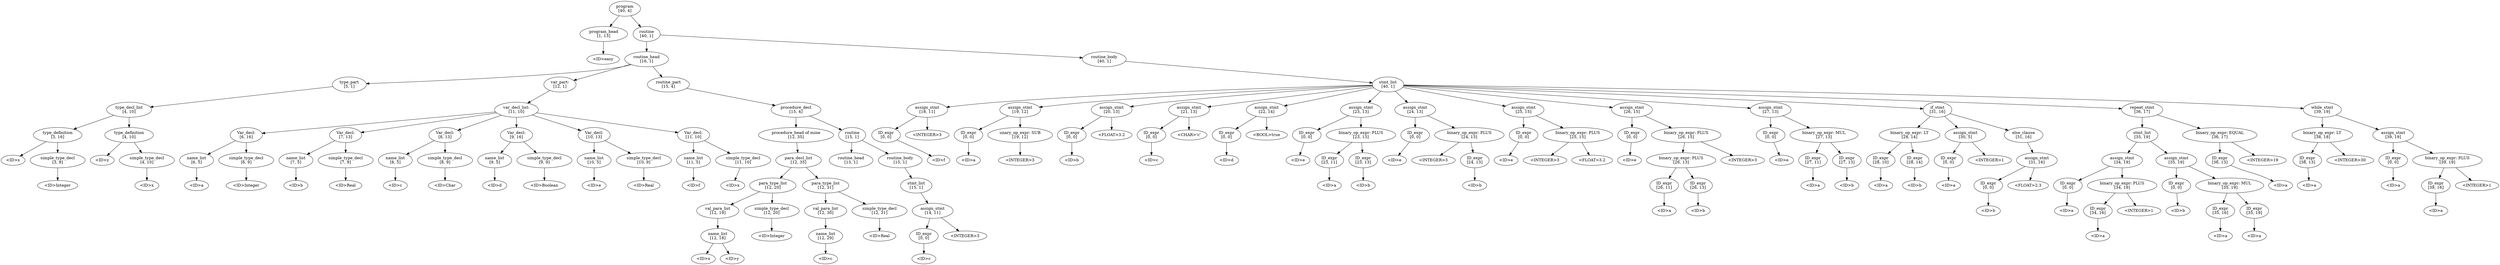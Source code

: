 digraph g {
	node_0->node_1;
	node_1->node_2;
	node_0->node_3;
	node_3->node_4;
	node_4->node_5;
	node_5->node_6;
	node_6->node_7;
	node_7->node_8;
	node_7->node_9;
	node_9->node_10;
	node_6->node_11;
	node_11->node_12;
	node_11->node_13;
	node_13->node_14;
	node_4->node_15;
	node_15->node_16;
	node_16->node_17;
	node_17->node_18;
	node_18->node_19;
	node_17->node_20;
	node_20->node_21;
	node_16->node_22;
	node_22->node_23;
	node_23->node_24;
	node_22->node_25;
	node_25->node_26;
	node_16->node_27;
	node_27->node_28;
	node_28->node_29;
	node_27->node_30;
	node_30->node_31;
	node_16->node_32;
	node_32->node_33;
	node_33->node_34;
	node_32->node_35;
	node_35->node_36;
	node_16->node_37;
	node_37->node_38;
	node_38->node_39;
	node_37->node_40;
	node_40->node_41;
	node_16->node_42;
	node_42->node_43;
	node_43->node_44;
	node_42->node_45;
	node_45->node_46;
	node_4->node_47;
	node_47->node_48;
	node_48->node_49;
	node_49->node_50;
	node_50->node_51;
	node_51->node_52;
	node_52->node_53;
	node_53->node_54;
	node_53->node_55;
	node_51->node_56;
	node_56->node_57;
	node_50->node_58;
	node_58->node_59;
	node_59->node_60;
	node_60->node_61;
	node_58->node_62;
	node_62->node_63;
	node_48->node_64;
	node_64->node_65;
	node_64->node_66;
	node_66->node_67;
	node_67->node_68;
	node_68->node_69;
	node_69->node_70;
	node_68->node_71;
	node_3->node_72;
	node_72->node_73;
	node_73->node_74;
	node_74->node_75;
	node_75->node_76;
	node_74->node_77;
	node_73->node_78;
	node_78->node_79;
	node_79->node_80;
	node_78->node_81;
	node_81->node_82;
	node_73->node_83;
	node_83->node_84;
	node_84->node_85;
	node_83->node_86;
	node_73->node_87;
	node_87->node_88;
	node_88->node_89;
	node_87->node_90;
	node_73->node_91;
	node_91->node_92;
	node_92->node_93;
	node_91->node_94;
	node_73->node_95;
	node_95->node_96;
	node_96->node_97;
	node_95->node_98;
	node_98->node_99;
	node_99->node_100;
	node_98->node_101;
	node_101->node_102;
	node_73->node_103;
	node_103->node_104;
	node_104->node_105;
	node_103->node_106;
	node_106->node_107;
	node_106->node_108;
	node_108->node_109;
	node_73->node_110;
	node_110->node_111;
	node_111->node_112;
	node_110->node_113;
	node_113->node_114;
	node_113->node_115;
	node_73->node_116;
	node_116->node_117;
	node_117->node_118;
	node_116->node_119;
	node_119->node_120;
	node_120->node_121;
	node_121->node_122;
	node_120->node_123;
	node_123->node_124;
	node_119->node_125;
	node_73->node_126;
	node_126->node_127;
	node_127->node_128;
	node_126->node_129;
	node_129->node_130;
	node_130->node_131;
	node_129->node_132;
	node_132->node_133;
	node_73->node_134;
	node_134->node_135;
	node_135->node_136;
	node_136->node_137;
	node_135->node_138;
	node_138->node_139;
	node_134->node_140;
	node_140->node_141;
	node_141->node_142;
	node_140->node_143;
	node_134->node_144;
	node_144->node_145;
	node_145->node_146;
	node_146->node_147;
	node_145->node_148;
	node_73->node_149;
	node_149->node_150;
	node_150->node_151;
	node_151->node_152;
	node_152->node_153;
	node_151->node_154;
	node_154->node_155;
	node_155->node_156;
	node_154->node_157;
	node_150->node_158;
	node_158->node_159;
	node_159->node_160;
	node_158->node_161;
	node_161->node_162;
	node_162->node_163;
	node_161->node_164;
	node_164->node_165;
	node_149->node_166;
	node_166->node_167;
	node_167->node_168;
	node_166->node_169;
	node_73->node_170;
	node_170->node_171;
	node_171->node_172;
	node_172->node_173;
	node_171->node_174;
	node_170->node_175;
	node_175->node_176;
	node_176->node_177;
	node_175->node_178;
	node_178->node_179;
	node_179->node_180;
	node_178->node_181;
	node_0[label="program\n[40, 4]"];
	node_1[label="program_head\n[1, 13]"];
	node_2[label="<ID>easy"];
	node_3[label="routine\n[40, 1]"];
	node_4[label="routine_head\n[16, 1]"];
	node_5[label="type_part\n[5, 1]"];
	node_6[label="type_decl_list\n[4, 10]"];
	node_7[label="type_definition\n[3, 16]"];
	node_8[label="<ID>x"];
	node_9[label="simple_type_decl\n[3, 9]"];
	node_10[label="<ID>Integer"];
	node_11[label="type_definition\n[4, 10]"];
	node_12[label="<ID>y"];
	node_13[label="simple_type_decl\n[4, 10]"];
	node_14[label="<ID>x"];
	node_15[label="var_part:\n[12, 1]"];
	node_16[label="var_decl_list:\n[11, 10]"];
	node_17[label="Var_decl:\n[6, 16]"];
	node_18[label="name_list\n[6, 5]"];
	node_19[label="<ID>a"];
	node_20[label="simple_type_decl\n[6, 9]"];
	node_21[label="<ID>Integer"];
	node_22[label="Var_decl:\n[7, 13]"];
	node_23[label="name_list\n[7, 5]"];
	node_24[label="<ID>b"];
	node_25[label="simple_type_decl\n[7, 9]"];
	node_26[label="<ID>Real"];
	node_27[label="Var_decl:\n[8, 13]"];
	node_28[label="name_list\n[8, 5]"];
	node_29[label="<ID>c"];
	node_30[label="simple_type_decl\n[8, 9]"];
	node_31[label="<ID>Char"];
	node_32[label="Var_decl:\n[9, 16]"];
	node_33[label="name_list\n[9, 5]"];
	node_34[label="<ID>d"];
	node_35[label="simple_type_decl\n[9, 9]"];
	node_36[label="<ID>Boolean"];
	node_37[label="Var_decl:\n[10, 13]"];
	node_38[label="name_list\n[10, 5]"];
	node_39[label="<ID>e"];
	node_40[label="simple_type_decl\n[10, 9]"];
	node_41[label="<ID>Real"];
	node_42[label="Var_decl:\n[11, 10]"];
	node_43[label="name_list\n[11, 5]"];
	node_44[label="<ID>f"];
	node_45[label="simple_type_decl\n[11, 10]"];
	node_46[label="<ID>x"];
	node_47[label="routine_part\n[15, 4]"];
	node_48[label="procedure_decl\n[15, 4]"];
	node_49[label="procedure_head of mine\n[12, 35]"];
	node_50[label="para_decl_list\n[12, 35]"];
	node_51[label="para_type_list\n[12, 20]"];
	node_52[label="val_para_list\n[12, 19]"];
	node_53[label="name_list\n[12, 18]"];
	node_54[label="<ID>x"];
	node_55[label="<ID>y"];
	node_56[label="simple_type_decl\n[12, 20]"];
	node_57[label="<ID>Integer"];
	node_58[label="para_type_list\n[12, 31]"];
	node_59[label="val_para_list\n[12, 30]"];
	node_60[label="name_list\n[12, 29]"];
	node_61[label="<ID>c"];
	node_62[label="simple_type_decl\n[12, 31]"];
	node_63[label="<ID>Real"];
	node_64[label="routine\n[15, 1]"];
	node_65[label="routine_head\n[13, 1]"];
	node_66[label="routine_body\n[15, 1]"];
	node_67[label="stmt_list\n[15, 1]"];
	node_68[label="assign_stmt\n[14, 11]"];
	node_69[label="ID_expr\n[0, 0]"];
	node_70[label="<ID>c"];
	node_71[label="<INTEGER>3"];
	node_72[label="routine_body\n[40, 1]"];
	node_73[label="stmt_list\n[40, 1]"];
	node_74[label="assign_stmt\n[18, 11]"];
	node_75[label="ID_expr\n[0, 0]"];
	node_76[label="<ID>f"];
	node_77[label="<INTEGER>3"];
	node_78[label="assign_stmt\n[19, 12]"];
	node_79[label="ID_expr\n[0, 0]"];
	node_80[label="<ID>a"];
	node_81[label="unary_op_expr: SUB\n[19, 12]"];
	node_82[label="<INTEGER>3"];
	node_83[label="assign_stmt\n[20, 13]"];
	node_84[label="ID_expr\n[0, 0]"];
	node_85[label="<ID>b"];
	node_86[label="<FLOAT>3.2"];
	node_87[label="assign_stmt\n[21, 13]"];
	node_88[label="ID_expr\n[0, 0]"];
	node_89[label="<ID>c"];
	node_90[label="<CHAR>'c'"];
	node_91[label="assign_stmt\n[22, 14]"];
	node_92[label="ID_expr\n[0, 0]"];
	node_93[label="<ID>d"];
	node_94[label="<BOOL>true"];
	node_95[label="assign_stmt\n[23, 13]"];
	node_96[label="ID_expr\n[0, 0]"];
	node_97[label="<ID>e"];
	node_98[label="binary_op_expr: PLUS\n[23, 13]"];
	node_99[label="ID_expr\n[23, 11]"];
	node_100[label="<ID>a"];
	node_101[label="ID_expr\n[23, 13]"];
	node_102[label="<ID>b"];
	node_103[label="assign_stmt\n[24, 13]"];
	node_104[label="ID_expr\n[0, 0]"];
	node_105[label="<ID>e"];
	node_106[label="binary_op_expr: PLUS\n[24, 13]"];
	node_107[label="<INTEGER>3"];
	node_108[label="ID_expr\n[24, 13]"];
	node_109[label="<ID>b"];
	node_110[label="assign_stmt\n[25, 15]"];
	node_111[label="ID_expr\n[0, 0]"];
	node_112[label="<ID>e"];
	node_113[label="binary_op_expr: PLUS\n[25, 15]"];
	node_114[label="<INTEGER>3"];
	node_115[label="<FLOAT>3.2"];
	node_116[label="assign_stmt\n[26, 15]"];
	node_117[label="ID_expr\n[0, 0]"];
	node_118[label="<ID>e"];
	node_119[label="binary_op_expr: PLUS\n[26, 15]"];
	node_120[label="binary_op_expr: PLUS\n[26, 13]"];
	node_121[label="ID_expr\n[26, 11]"];
	node_122[label="<ID>a"];
	node_123[label="ID_expr\n[26, 13]"];
	node_124[label="<ID>b"];
	node_125[label="<INTEGER>3"];
	node_126[label="assign_stmt\n[27, 13]"];
	node_127[label="ID_expr\n[0, 0]"];
	node_128[label="<ID>e"];
	node_129[label="binary_op_expr: MUL\n[27, 13]"];
	node_130[label="ID_expr\n[27, 11]"];
	node_131[label="<ID>a"];
	node_132[label="ID_expr\n[27, 13]"];
	node_133[label="<ID>b"];
	node_134[label="if_stmt\n[31, 16]"];
	node_135[label="binary_op_expr: LT\n[28, 14]"];
	node_136[label="ID_expr\n[28, 10]"];
	node_137[label="<ID>a"];
	node_138[label="ID_expr\n[28, 14]"];
	node_139[label="<ID>b"];
	node_140[label="assign_stmt\n[30, 5]"];
	node_141[label="ID_expr\n[0, 0]"];
	node_142[label="<ID>a"];
	node_143[label="<INTEGER>1"];
	node_144[label="else_clause\n[31, 16]"];
	node_145[label="assign_stmt\n[31, 16]"];
	node_146[label="ID_expr\n[0, 0]"];
	node_147[label="<ID>b"];
	node_148[label="<FLOAT>2.3"];
	node_149[label="repeat_stmt\n[36, 17]"];
	node_150[label="stmt_list\n[35, 19]"];
	node_151[label="assign_stmt\n[34, 19]"];
	node_152[label="ID_expr\n[0, 0]"];
	node_153[label="<ID>a"];
	node_154[label="binary_op_expr: PLUS\n[34, 19]"];
	node_155[label="ID_expr\n[34, 16]"];
	node_156[label="<ID>a"];
	node_157[label="<INTEGER>1"];
	node_158[label="assign_stmt\n[35, 19]"];
	node_159[label="ID_expr\n[0, 0]"];
	node_160[label="<ID>b"];
	node_161[label="binary_op_expr: MUL\n[35, 19]"];
	node_162[label="ID_expr\n[35, 16]"];
	node_163[label="<ID>a"];
	node_164[label="ID_expr\n[35, 19]"];
	node_165[label="<ID>a"];
	node_166[label="binary_op_expr: EQUAL\n[36, 17]"];
	node_167[label="ID_expr\n[36, 13]"];
	node_168[label="<ID>a"];
	node_169[label="<INTEGER>19"];
	node_170[label="while_stmt\n[39, 19]"];
	node_171[label="binary_op_expr: LT\n[38, 18]"];
	node_172[label="ID_expr\n[38, 13]"];
	node_173[label="<ID>a"];
	node_174[label="<INTEGER>30"];
	node_175[label="assign_stmt\n[39, 19]"];
	node_176[label="ID_expr\n[0, 0]"];
	node_177[label="<ID>a"];
	node_178[label="binary_op_expr: PLUS\n[39, 19]"];
	node_179[label="ID_expr\n[39, 16]"];
	node_180[label="<ID>a"];
	node_181[label="<INTEGER>1"];
}